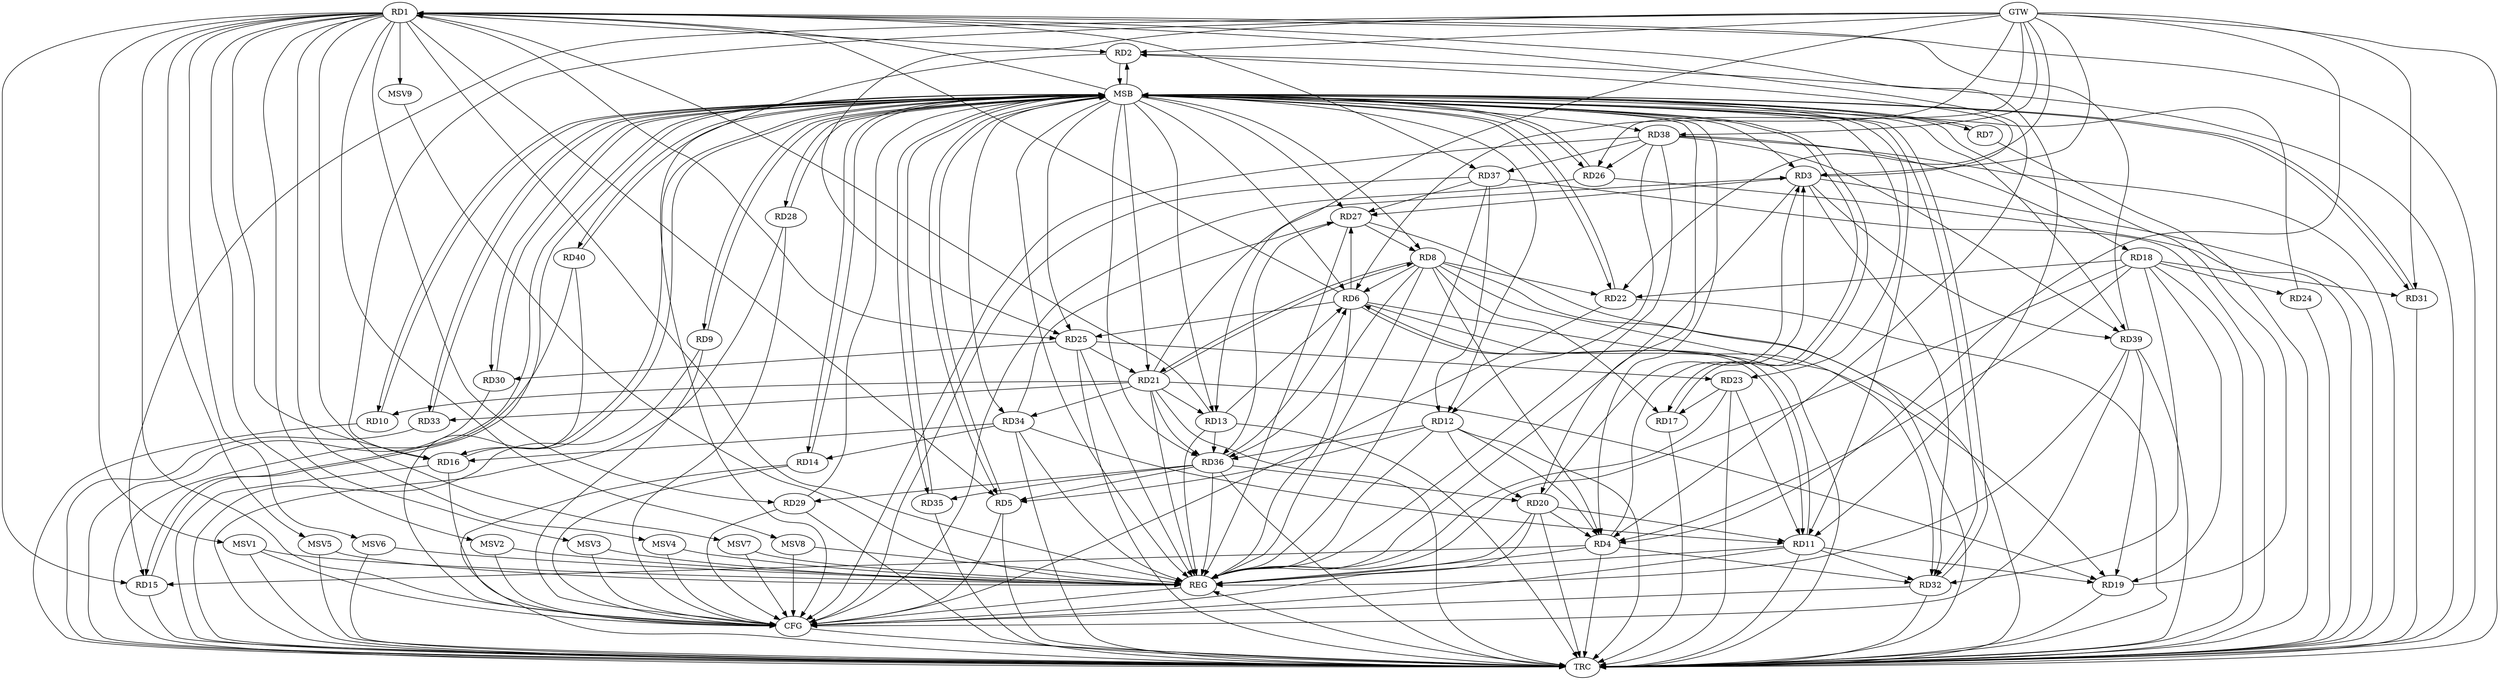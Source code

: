 strict digraph G {
  RD1 [ label="RD1" ];
  RD2 [ label="RD2" ];
  RD3 [ label="RD3" ];
  RD4 [ label="RD4" ];
  RD5 [ label="RD5" ];
  RD6 [ label="RD6" ];
  RD7 [ label="RD7" ];
  RD8 [ label="RD8" ];
  RD9 [ label="RD9" ];
  RD10 [ label="RD10" ];
  RD11 [ label="RD11" ];
  RD12 [ label="RD12" ];
  RD13 [ label="RD13" ];
  RD14 [ label="RD14" ];
  RD15 [ label="RD15" ];
  RD16 [ label="RD16" ];
  RD17 [ label="RD17" ];
  RD18 [ label="RD18" ];
  RD19 [ label="RD19" ];
  RD20 [ label="RD20" ];
  RD21 [ label="RD21" ];
  RD22 [ label="RD22" ];
  RD23 [ label="RD23" ];
  RD24 [ label="RD24" ];
  RD25 [ label="RD25" ];
  RD26 [ label="RD26" ];
  RD27 [ label="RD27" ];
  RD28 [ label="RD28" ];
  RD29 [ label="RD29" ];
  RD30 [ label="RD30" ];
  RD31 [ label="RD31" ];
  RD32 [ label="RD32" ];
  RD33 [ label="RD33" ];
  RD34 [ label="RD34" ];
  RD35 [ label="RD35" ];
  RD36 [ label="RD36" ];
  RD37 [ label="RD37" ];
  RD38 [ label="RD38" ];
  RD39 [ label="RD39" ];
  RD40 [ label="RD40" ];
  GTW [ label="GTW" ];
  REG [ label="REG" ];
  MSB [ label="MSB" ];
  CFG [ label="CFG" ];
  TRC [ label="TRC" ];
  MSV1 [ label="MSV1" ];
  MSV2 [ label="MSV2" ];
  MSV3 [ label="MSV3" ];
  MSV4 [ label="MSV4" ];
  MSV5 [ label="MSV5" ];
  MSV6 [ label="MSV6" ];
  MSV7 [ label="MSV7" ];
  MSV8 [ label="MSV8" ];
  MSV9 [ label="MSV9" ];
  RD1 -> RD2;
  RD1 -> RD4;
  RD1 -> RD5;
  RD6 -> RD1;
  RD1 -> RD11;
  RD13 -> RD1;
  RD1 -> RD15;
  RD1 -> RD16;
  RD1 -> RD25;
  RD1 -> RD29;
  RD1 -> RD37;
  RD39 -> RD1;
  RD3 -> RD2;
  RD4 -> RD3;
  RD20 -> RD3;
  RD21 -> RD3;
  RD3 -> RD27;
  RD3 -> RD32;
  RD3 -> RD39;
  RD8 -> RD4;
  RD12 -> RD4;
  RD4 -> RD15;
  RD18 -> RD4;
  RD20 -> RD4;
  RD4 -> RD32;
  RD12 -> RD5;
  RD36 -> RD5;
  RD8 -> RD6;
  RD6 -> RD11;
  RD11 -> RD6;
  RD13 -> RD6;
  RD6 -> RD19;
  RD6 -> RD25;
  RD6 -> RD27;
  RD36 -> RD6;
  RD8 -> RD17;
  RD8 -> RD21;
  RD21 -> RD8;
  RD8 -> RD22;
  RD27 -> RD8;
  RD8 -> RD32;
  RD8 -> RD36;
  RD21 -> RD10;
  RD11 -> RD19;
  RD20 -> RD11;
  RD23 -> RD11;
  RD11 -> RD32;
  RD34 -> RD11;
  RD12 -> RD20;
  RD12 -> RD36;
  RD37 -> RD12;
  RD38 -> RD12;
  RD21 -> RD13;
  RD13 -> RD36;
  RD34 -> RD14;
  RD34 -> RD16;
  RD23 -> RD17;
  RD18 -> RD19;
  RD18 -> RD22;
  RD18 -> RD24;
  RD18 -> RD31;
  RD18 -> RD32;
  RD38 -> RD18;
  RD21 -> RD19;
  RD39 -> RD19;
  RD36 -> RD20;
  RD25 -> RD21;
  RD21 -> RD33;
  RD21 -> RD34;
  RD21 -> RD36;
  RD25 -> RD23;
  RD25 -> RD30;
  RD38 -> RD26;
  RD34 -> RD27;
  RD27 -> RD36;
  RD37 -> RD27;
  RD36 -> RD29;
  RD36 -> RD35;
  RD38 -> RD37;
  RD38 -> RD39;
  GTW -> RD3;
  GTW -> RD16;
  GTW -> RD22;
  GTW -> RD25;
  GTW -> RD2;
  GTW -> RD6;
  GTW -> RD26;
  GTW -> RD4;
  GTW -> RD13;
  GTW -> RD15;
  GTW -> RD31;
  GTW -> RD38;
  RD1 -> REG;
  RD3 -> REG;
  RD4 -> REG;
  RD6 -> REG;
  RD8 -> REG;
  RD11 -> REG;
  RD12 -> REG;
  RD13 -> REG;
  RD18 -> REG;
  RD20 -> REG;
  RD21 -> REG;
  RD23 -> REG;
  RD25 -> REG;
  RD27 -> REG;
  RD34 -> REG;
  RD36 -> REG;
  RD37 -> REG;
  RD38 -> REG;
  RD39 -> REG;
  RD2 -> MSB;
  MSB -> RD6;
  MSB -> RD11;
  MSB -> RD23;
  MSB -> RD32;
  MSB -> REG;
  RD5 -> MSB;
  MSB -> RD2;
  MSB -> RD12;
  MSB -> RD16;
  MSB -> RD35;
  MSB -> RD36;
  RD7 -> MSB;
  MSB -> RD5;
  MSB -> RD17;
  MSB -> RD25;
  RD9 -> MSB;
  MSB -> RD3;
  MSB -> RD26;
  MSB -> RD30;
  MSB -> RD40;
  RD10 -> MSB;
  MSB -> RD7;
  MSB -> RD20;
  MSB -> RD28;
  MSB -> RD31;
  RD14 -> MSB;
  MSB -> RD1;
  RD15 -> MSB;
  MSB -> RD13;
  MSB -> RD27;
  MSB -> RD33;
  MSB -> RD38;
  RD16 -> MSB;
  MSB -> RD4;
  MSB -> RD15;
  RD17 -> MSB;
  MSB -> RD14;
  RD19 -> MSB;
  RD22 -> MSB;
  RD24 -> MSB;
  MSB -> RD39;
  RD26 -> MSB;
  MSB -> RD10;
  RD28 -> MSB;
  MSB -> RD21;
  RD29 -> MSB;
  RD30 -> MSB;
  MSB -> RD34;
  RD31 -> MSB;
  MSB -> RD22;
  RD32 -> MSB;
  RD33 -> MSB;
  RD35 -> MSB;
  MSB -> RD8;
  MSB -> RD9;
  RD40 -> MSB;
  RD37 -> CFG;
  RD22 -> CFG;
  RD5 -> CFG;
  RD16 -> CFG;
  RD28 -> CFG;
  RD9 -> CFG;
  RD11 -> CFG;
  RD38 -> CFG;
  RD26 -> CFG;
  RD32 -> CFG;
  RD2 -> CFG;
  RD39 -> CFG;
  RD40 -> CFG;
  RD14 -> CFG;
  RD1 -> CFG;
  RD20 -> CFG;
  RD29 -> CFG;
  REG -> CFG;
  RD1 -> TRC;
  RD2 -> TRC;
  RD3 -> TRC;
  RD4 -> TRC;
  RD5 -> TRC;
  RD6 -> TRC;
  RD7 -> TRC;
  RD8 -> TRC;
  RD9 -> TRC;
  RD10 -> TRC;
  RD11 -> TRC;
  RD12 -> TRC;
  RD13 -> TRC;
  RD14 -> TRC;
  RD15 -> TRC;
  RD16 -> TRC;
  RD17 -> TRC;
  RD18 -> TRC;
  RD19 -> TRC;
  RD20 -> TRC;
  RD21 -> TRC;
  RD22 -> TRC;
  RD23 -> TRC;
  RD24 -> TRC;
  RD25 -> TRC;
  RD26 -> TRC;
  RD27 -> TRC;
  RD28 -> TRC;
  RD29 -> TRC;
  RD30 -> TRC;
  RD31 -> TRC;
  RD32 -> TRC;
  RD33 -> TRC;
  RD34 -> TRC;
  RD35 -> TRC;
  RD36 -> TRC;
  RD37 -> TRC;
  RD38 -> TRC;
  RD39 -> TRC;
  RD40 -> TRC;
  GTW -> TRC;
  CFG -> TRC;
  TRC -> REG;
  RD1 -> MSV1;
  MSV1 -> REG;
  MSV1 -> TRC;
  MSV1 -> CFG;
  RD1 -> MSV2;
  RD1 -> MSV3;
  MSV2 -> REG;
  MSV2 -> CFG;
  MSV3 -> REG;
  MSV3 -> CFG;
  RD1 -> MSV4;
  MSV4 -> REG;
  MSV4 -> CFG;
  RD1 -> MSV5;
  MSV5 -> REG;
  MSV5 -> TRC;
  RD1 -> MSV6;
  MSV6 -> REG;
  MSV6 -> TRC;
  RD1 -> MSV7;
  RD1 -> MSV8;
  MSV7 -> REG;
  MSV7 -> CFG;
  MSV8 -> REG;
  MSV8 -> CFG;
  RD1 -> MSV9;
  MSV9 -> REG;
}
